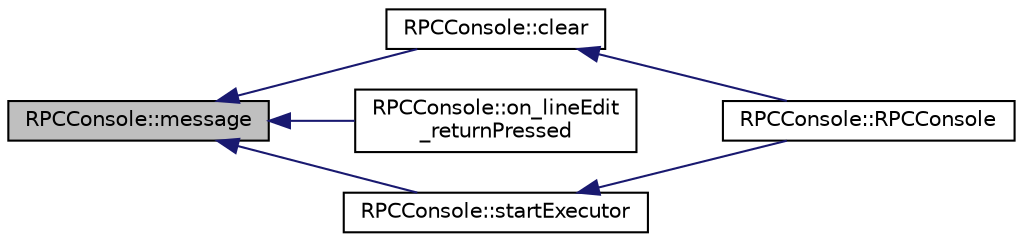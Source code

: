 digraph "RPCConsole::message"
{
  edge [fontname="Helvetica",fontsize="10",labelfontname="Helvetica",labelfontsize="10"];
  node [fontname="Helvetica",fontsize="10",shape=record];
  rankdir="LR";
  Node74 [label="RPCConsole::message",height=0.2,width=0.4,color="black", fillcolor="grey75", style="filled", fontcolor="black"];
  Node74 -> Node75 [dir="back",color="midnightblue",fontsize="10",style="solid",fontname="Helvetica"];
  Node75 [label="RPCConsole::clear",height=0.2,width=0.4,color="black", fillcolor="white", style="filled",URL="$d7/de8/class_r_p_c_console.html#aad0fc48b238137c8f6d322b2a484c81a"];
  Node75 -> Node76 [dir="back",color="midnightblue",fontsize="10",style="solid",fontname="Helvetica"];
  Node76 [label="RPCConsole::RPCConsole",height=0.2,width=0.4,color="black", fillcolor="white", style="filled",URL="$d7/de8/class_r_p_c_console.html#aeac546e68f8c2cafa79a0294dd78f2ad"];
  Node74 -> Node77 [dir="back",color="midnightblue",fontsize="10",style="solid",fontname="Helvetica"];
  Node77 [label="RPCConsole::on_lineEdit\l_returnPressed",height=0.2,width=0.4,color="black", fillcolor="white", style="filled",URL="$d7/de8/class_r_p_c_console.html#a2ab27700348f83acaee6ceb7c22225f8"];
  Node74 -> Node78 [dir="back",color="midnightblue",fontsize="10",style="solid",fontname="Helvetica"];
  Node78 [label="RPCConsole::startExecutor",height=0.2,width=0.4,color="black", fillcolor="white", style="filled",URL="$d7/de8/class_r_p_c_console.html#ac6250045ef6f8bd5e5fece3e478e141d"];
  Node78 -> Node76 [dir="back",color="midnightblue",fontsize="10",style="solid",fontname="Helvetica"];
}
